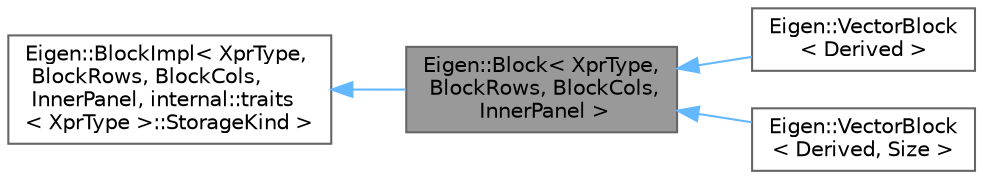 digraph "Eigen::Block&lt; XprType, BlockRows, BlockCols, InnerPanel &gt;"
{
 // LATEX_PDF_SIZE
  bgcolor="transparent";
  edge [fontname=Helvetica,fontsize=10,labelfontname=Helvetica,labelfontsize=10];
  node [fontname=Helvetica,fontsize=10,shape=box,height=0.2,width=0.4];
  rankdir="LR";
  Node1 [id="Node000001",label="Eigen::Block\< XprType,\l BlockRows, BlockCols,\l InnerPanel \>",height=0.2,width=0.4,color="gray40", fillcolor="grey60", style="filled", fontcolor="black",tooltip="Expression of a fixed-size or dynamic-size block"];
  Node2 -> Node1 [id="edge1_Node000001_Node000002",dir="back",color="steelblue1",style="solid",tooltip=" "];
  Node2 [id="Node000002",label="Eigen::BlockImpl\< XprType,\l BlockRows, BlockCols,\l InnerPanel, internal::traits\l\< XprType \>::StorageKind \>",height=0.2,width=0.4,color="gray40", fillcolor="white", style="filled",URL="$class_eigen_1_1_block_impl.html",tooltip=" "];
  Node1 -> Node3 [id="edge2_Node000001_Node000003",dir="back",color="steelblue1",style="solid",tooltip=" "];
  Node3 [id="Node000003",label="Eigen::VectorBlock\l\< Derived \>",height=0.2,width=0.4,color="gray40", fillcolor="white", style="filled",URL="$class_eigen_1_1_vector_block.html",tooltip=" "];
  Node1 -> Node4 [id="edge3_Node000001_Node000004",dir="back",color="steelblue1",style="solid",tooltip=" "];
  Node4 [id="Node000004",label="Eigen::VectorBlock\l\< Derived, Size \>",height=0.2,width=0.4,color="gray40", fillcolor="white", style="filled",URL="$class_eigen_1_1_vector_block.html",tooltip=" "];
}
